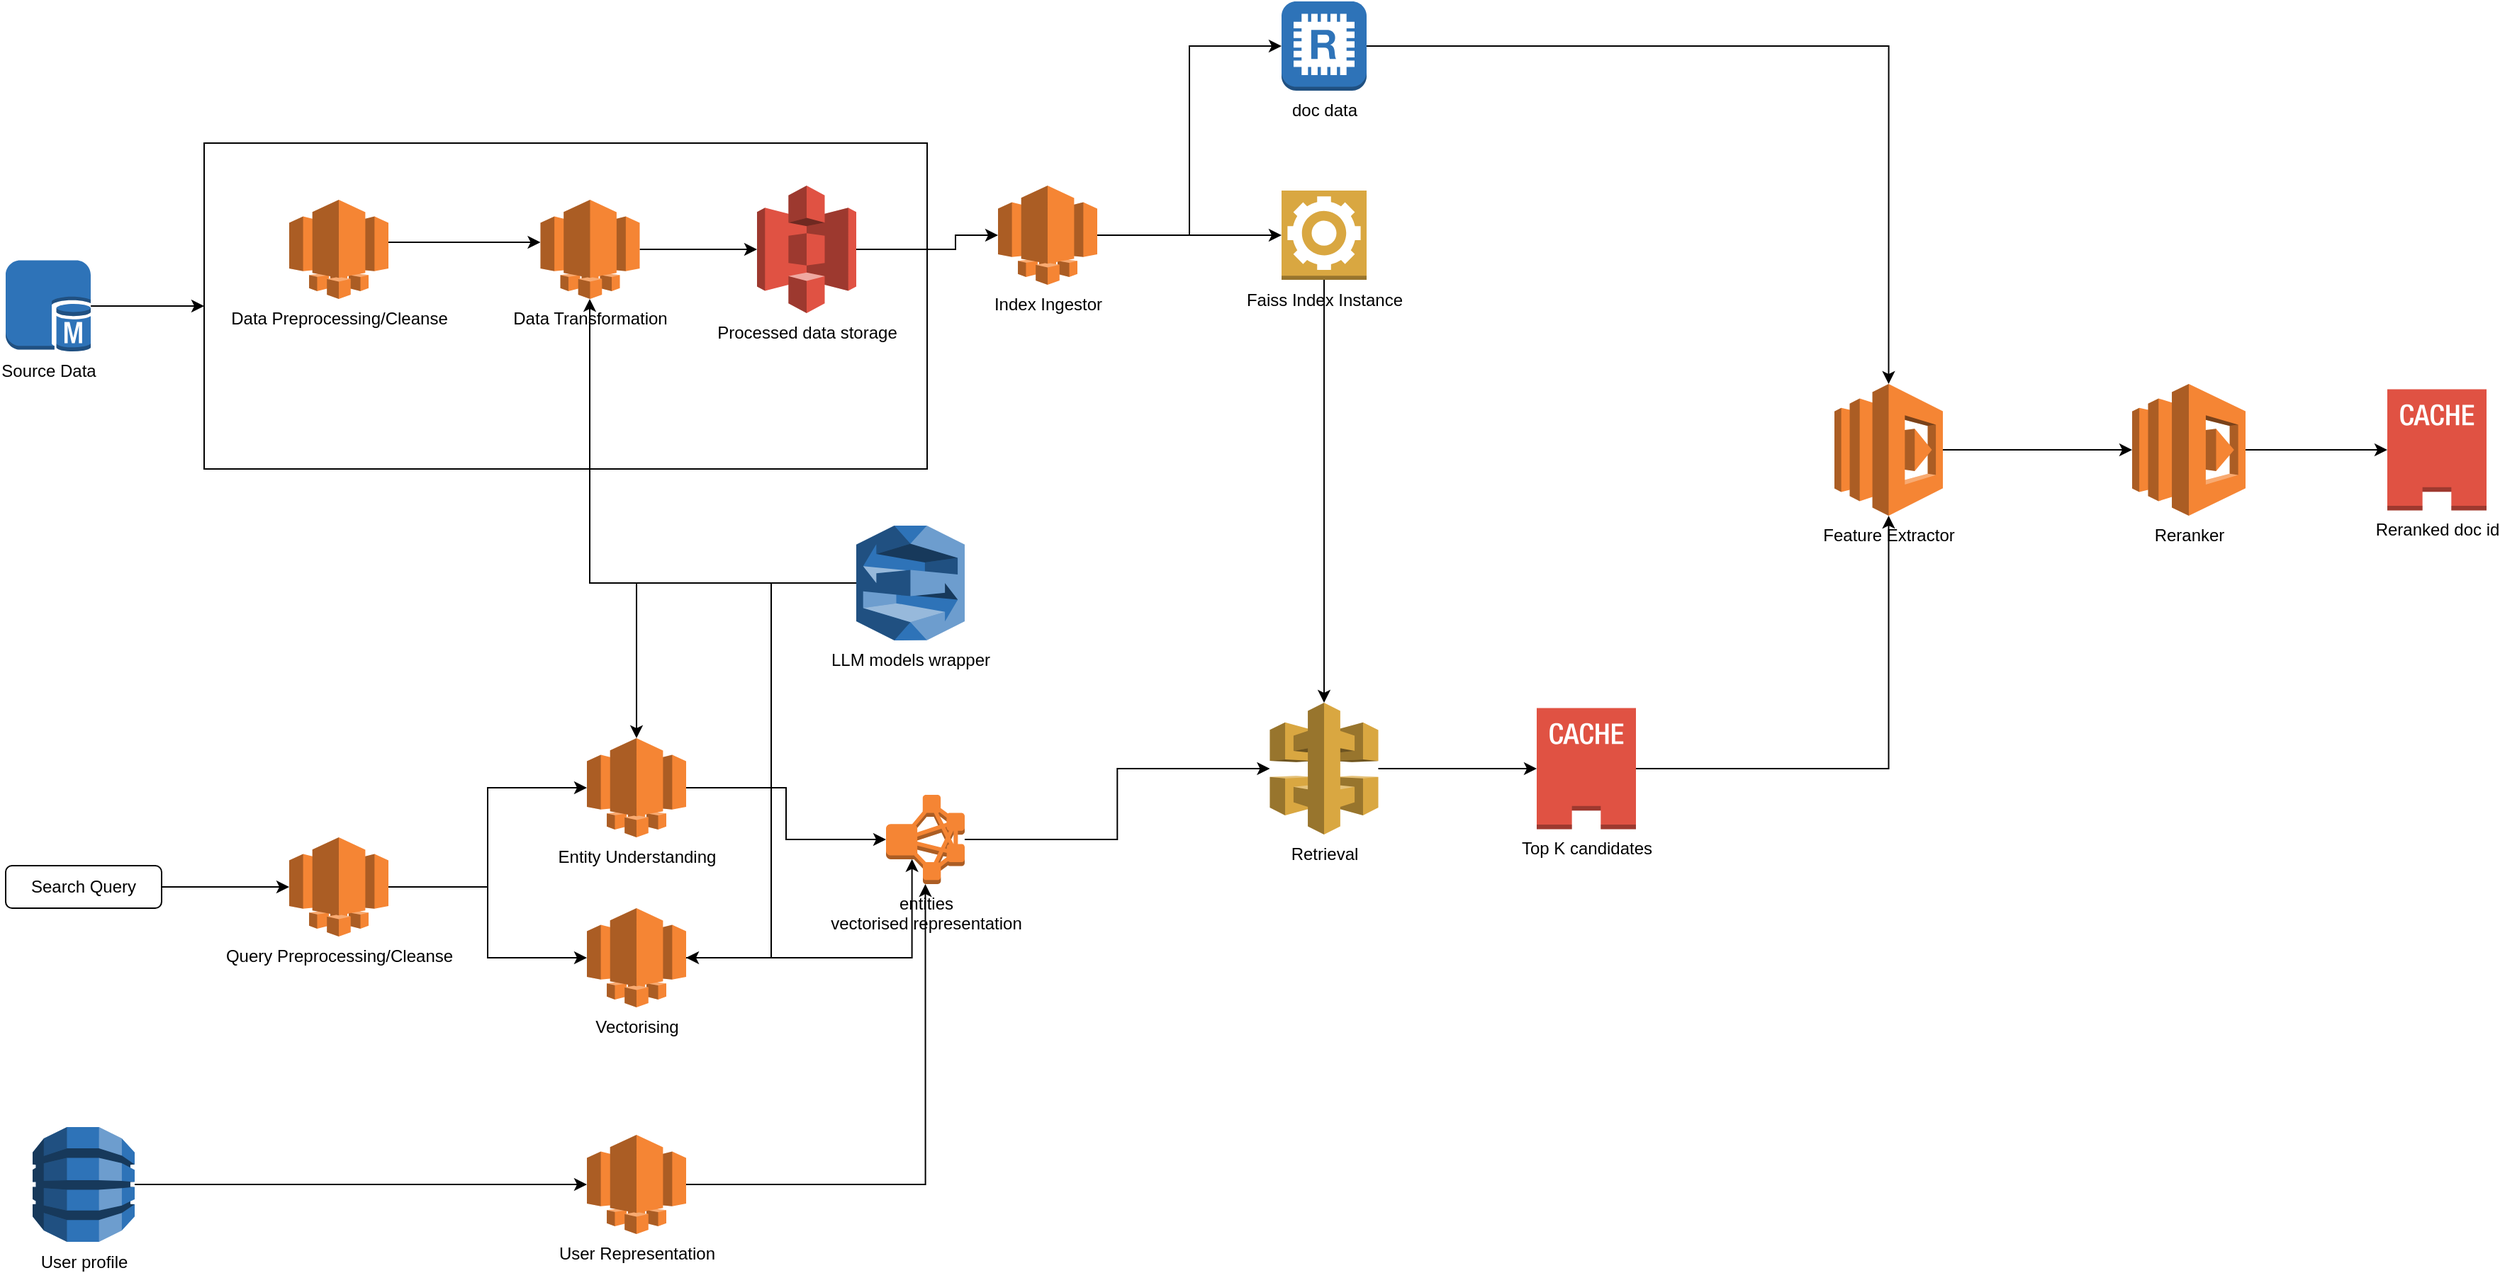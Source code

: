 <mxfile version="21.0.2" type="github">
  <diagram name="Page-1" id="8OP-N2uvxZRe4E2Dq5Id">
    <mxGraphModel dx="1774" dy="1083" grid="1" gridSize="10" guides="1" tooltips="1" connect="1" arrows="1" fold="1" page="1" pageScale="1" pageWidth="827" pageHeight="1169" math="0" shadow="0">
      <root>
        <mxCell id="0" />
        <mxCell id="1" parent="0" />
        <mxCell id="NxXrxqv_TEqv6YPUHNG9-26" value="" style="rounded=0;whiteSpace=wrap;html=1;" vertex="1" parent="1">
          <mxGeometry x="180" y="190" width="510" height="230" as="geometry" />
        </mxCell>
        <mxCell id="NxXrxqv_TEqv6YPUHNG9-27" style="edgeStyle=orthogonalEdgeStyle;rounded=0;orthogonalLoop=1;jettySize=auto;html=1;" edge="1" parent="1" source="NxXrxqv_TEqv6YPUHNG9-3" target="NxXrxqv_TEqv6YPUHNG9-26">
          <mxGeometry relative="1" as="geometry" />
        </mxCell>
        <mxCell id="NxXrxqv_TEqv6YPUHNG9-3" value="Source Data" style="outlineConnect=0;dashed=0;verticalLabelPosition=bottom;verticalAlign=top;align=center;html=1;shape=mxgraph.aws3.sql_master;fillColor=#2E73B8;gradientColor=none;" vertex="1" parent="1">
          <mxGeometry x="40" y="272.75" width="60" height="64.5" as="geometry" />
        </mxCell>
        <mxCell id="NxXrxqv_TEqv6YPUHNG9-14" value="" style="edgeStyle=orthogonalEdgeStyle;rounded=0;orthogonalLoop=1;jettySize=auto;html=1;" edge="1" parent="1" source="NxXrxqv_TEqv6YPUHNG9-12" target="NxXrxqv_TEqv6YPUHNG9-13">
          <mxGeometry relative="1" as="geometry">
            <Array as="points">
              <mxPoint x="390" y="260" />
              <mxPoint x="390" y="260" />
            </Array>
          </mxGeometry>
        </mxCell>
        <mxCell id="NxXrxqv_TEqv6YPUHNG9-12" value="Data Preprocessing/Cleanse" style="outlineConnect=0;dashed=0;verticalLabelPosition=bottom;verticalAlign=top;align=center;html=1;shape=mxgraph.aws3.lightsail;fillColor=#F58534;gradientColor=none;" vertex="1" parent="1">
          <mxGeometry x="240" y="230" width="70" height="70" as="geometry" />
        </mxCell>
        <mxCell id="NxXrxqv_TEqv6YPUHNG9-24" value="" style="edgeStyle=orthogonalEdgeStyle;rounded=0;orthogonalLoop=1;jettySize=auto;html=1;entryX=0;entryY=0.5;entryDx=0;entryDy=0;entryPerimeter=0;" edge="1" parent="1" source="NxXrxqv_TEqv6YPUHNG9-13" target="NxXrxqv_TEqv6YPUHNG9-55">
          <mxGeometry relative="1" as="geometry">
            <mxPoint x="570" y="265.1" as="targetPoint" />
          </mxGeometry>
        </mxCell>
        <mxCell id="NxXrxqv_TEqv6YPUHNG9-13" value="Data Transformation" style="outlineConnect=0;dashed=0;verticalLabelPosition=bottom;verticalAlign=top;align=center;html=1;shape=mxgraph.aws3.lightsail;fillColor=#F58534;gradientColor=none;" vertex="1" parent="1">
          <mxGeometry x="417.25" y="230" width="70" height="70" as="geometry" />
        </mxCell>
        <mxCell id="NxXrxqv_TEqv6YPUHNG9-18" style="edgeStyle=orthogonalEdgeStyle;rounded=0;orthogonalLoop=1;jettySize=auto;html=1;" edge="1" parent="1" source="NxXrxqv_TEqv6YPUHNG9-16">
          <mxGeometry relative="1" as="geometry">
            <mxPoint x="452" y="300" as="targetPoint" />
            <Array as="points">
              <mxPoint x="452" y="501" />
            </Array>
          </mxGeometry>
        </mxCell>
        <mxCell id="NxXrxqv_TEqv6YPUHNG9-43" style="edgeStyle=orthogonalEdgeStyle;rounded=0;orthogonalLoop=1;jettySize=auto;html=1;" edge="1" parent="1" source="NxXrxqv_TEqv6YPUHNG9-16" target="NxXrxqv_TEqv6YPUHNG9-39">
          <mxGeometry relative="1" as="geometry" />
        </mxCell>
        <mxCell id="NxXrxqv_TEqv6YPUHNG9-44" style="edgeStyle=orthogonalEdgeStyle;rounded=0;orthogonalLoop=1;jettySize=auto;html=1;entryX=1;entryY=0.5;entryDx=0;entryDy=0;entryPerimeter=0;" edge="1" parent="1" source="NxXrxqv_TEqv6YPUHNG9-16" target="NxXrxqv_TEqv6YPUHNG9-40">
          <mxGeometry relative="1" as="geometry" />
        </mxCell>
        <mxCell id="NxXrxqv_TEqv6YPUHNG9-16" value="LLM models wrapper" style="outlineConnect=0;dashed=0;verticalLabelPosition=bottom;verticalAlign=top;align=center;html=1;shape=mxgraph.aws3.lex;fillColor=#2E73B8;gradientColor=none;" vertex="1" parent="1">
          <mxGeometry x="640" y="460" width="76.5" height="81" as="geometry" />
        </mxCell>
        <mxCell id="NxXrxqv_TEqv6YPUHNG9-32" style="edgeStyle=orthogonalEdgeStyle;rounded=0;orthogonalLoop=1;jettySize=auto;html=1;exitX=1;exitY=0.5;exitDx=0;exitDy=0;exitPerimeter=0;" edge="1" parent="1" source="NxXrxqv_TEqv6YPUHNG9-19" target="NxXrxqv_TEqv6YPUHNG9-28">
          <mxGeometry relative="1" as="geometry" />
        </mxCell>
        <mxCell id="NxXrxqv_TEqv6YPUHNG9-35" style="edgeStyle=orthogonalEdgeStyle;rounded=0;orthogonalLoop=1;jettySize=auto;html=1;entryX=0;entryY=0.5;entryDx=0;entryDy=0;entryPerimeter=0;" edge="1" parent="1" source="NxXrxqv_TEqv6YPUHNG9-19" target="NxXrxqv_TEqv6YPUHNG9-33">
          <mxGeometry relative="1" as="geometry" />
        </mxCell>
        <mxCell id="NxXrxqv_TEqv6YPUHNG9-19" value="Index Ingestor" style="outlineConnect=0;dashed=0;verticalLabelPosition=bottom;verticalAlign=top;align=center;html=1;shape=mxgraph.aws3.lightsail;fillColor=#F58534;gradientColor=none;" vertex="1" parent="1">
          <mxGeometry x="740" y="220" width="70" height="70" as="geometry" />
        </mxCell>
        <mxCell id="NxXrxqv_TEqv6YPUHNG9-25" style="edgeStyle=orthogonalEdgeStyle;rounded=0;orthogonalLoop=1;jettySize=auto;html=1;exitX=1;exitY=0.5;exitDx=0;exitDy=0;exitPerimeter=0;" edge="1" parent="1" source="NxXrxqv_TEqv6YPUHNG9-55" target="NxXrxqv_TEqv6YPUHNG9-19">
          <mxGeometry relative="1" as="geometry">
            <mxPoint x="630" y="265.1" as="sourcePoint" />
            <Array as="points">
              <mxPoint x="710" y="265" />
              <mxPoint x="710" y="255" />
            </Array>
          </mxGeometry>
        </mxCell>
        <mxCell id="NxXrxqv_TEqv6YPUHNG9-54" style="edgeStyle=orthogonalEdgeStyle;rounded=0;orthogonalLoop=1;jettySize=auto;html=1;" edge="1" parent="1" source="NxXrxqv_TEqv6YPUHNG9-28" target="NxXrxqv_TEqv6YPUHNG9-50">
          <mxGeometry relative="1" as="geometry">
            <Array as="points">
              <mxPoint x="970" y="530" />
              <mxPoint x="970" y="530" />
            </Array>
          </mxGeometry>
        </mxCell>
        <mxCell id="NxXrxqv_TEqv6YPUHNG9-28" value="Faiss Index Instance" style="outlineConnect=0;dashed=0;verticalLabelPosition=bottom;verticalAlign=top;align=center;html=1;shape=mxgraph.aws3.worker;fillColor=#D9A741;gradientColor=none;" vertex="1" parent="1">
          <mxGeometry x="940" y="223.5" width="60" height="63" as="geometry" />
        </mxCell>
        <mxCell id="NxXrxqv_TEqv6YPUHNG9-73" style="edgeStyle=orthogonalEdgeStyle;rounded=0;orthogonalLoop=1;jettySize=auto;html=1;entryX=0.5;entryY=0;entryDx=0;entryDy=0;entryPerimeter=0;" edge="1" parent="1" source="NxXrxqv_TEqv6YPUHNG9-33" target="NxXrxqv_TEqv6YPUHNG9-59">
          <mxGeometry relative="1" as="geometry" />
        </mxCell>
        <mxCell id="NxXrxqv_TEqv6YPUHNG9-33" value="doc data" style="outlineConnect=0;dashed=0;verticalLabelPosition=bottom;verticalAlign=top;align=center;html=1;shape=mxgraph.aws3.redis;fillColor=#2E73B8;gradientColor=none;" vertex="1" parent="1">
          <mxGeometry x="940" y="90" width="60" height="63" as="geometry" />
        </mxCell>
        <mxCell id="NxXrxqv_TEqv6YPUHNG9-38" style="edgeStyle=orthogonalEdgeStyle;rounded=0;orthogonalLoop=1;jettySize=auto;html=1;" edge="1" parent="1" source="NxXrxqv_TEqv6YPUHNG9-36" target="NxXrxqv_TEqv6YPUHNG9-37">
          <mxGeometry relative="1" as="geometry" />
        </mxCell>
        <mxCell id="NxXrxqv_TEqv6YPUHNG9-36" value="Search Query" style="rounded=1;whiteSpace=wrap;html=1;" vertex="1" parent="1">
          <mxGeometry x="40" y="700" width="110" height="30" as="geometry" />
        </mxCell>
        <mxCell id="NxXrxqv_TEqv6YPUHNG9-41" style="edgeStyle=orthogonalEdgeStyle;rounded=0;orthogonalLoop=1;jettySize=auto;html=1;entryX=0;entryY=0.5;entryDx=0;entryDy=0;entryPerimeter=0;" edge="1" parent="1" source="NxXrxqv_TEqv6YPUHNG9-37" target="NxXrxqv_TEqv6YPUHNG9-39">
          <mxGeometry relative="1" as="geometry" />
        </mxCell>
        <mxCell id="NxXrxqv_TEqv6YPUHNG9-42" style="edgeStyle=orthogonalEdgeStyle;rounded=0;orthogonalLoop=1;jettySize=auto;html=1;" edge="1" parent="1" source="NxXrxqv_TEqv6YPUHNG9-37" target="NxXrxqv_TEqv6YPUHNG9-40">
          <mxGeometry relative="1" as="geometry" />
        </mxCell>
        <mxCell id="NxXrxqv_TEqv6YPUHNG9-37" value="Query Preprocessing/Cleanse" style="outlineConnect=0;dashed=0;verticalLabelPosition=bottom;verticalAlign=top;align=center;html=1;shape=mxgraph.aws3.lightsail;fillColor=#F58534;gradientColor=none;" vertex="1" parent="1">
          <mxGeometry x="240" y="680" width="70" height="70" as="geometry" />
        </mxCell>
        <mxCell id="NxXrxqv_TEqv6YPUHNG9-47" style="edgeStyle=orthogonalEdgeStyle;rounded=0;orthogonalLoop=1;jettySize=auto;html=1;" edge="1" parent="1" source="NxXrxqv_TEqv6YPUHNG9-39" target="NxXrxqv_TEqv6YPUHNG9-45">
          <mxGeometry relative="1" as="geometry" />
        </mxCell>
        <mxCell id="NxXrxqv_TEqv6YPUHNG9-39" value="Entity Understanding" style="outlineConnect=0;dashed=0;verticalLabelPosition=bottom;verticalAlign=top;align=center;html=1;shape=mxgraph.aws3.lightsail;fillColor=#F58534;gradientColor=none;" vertex="1" parent="1">
          <mxGeometry x="450" y="610" width="70" height="70" as="geometry" />
        </mxCell>
        <mxCell id="NxXrxqv_TEqv6YPUHNG9-48" style="edgeStyle=orthogonalEdgeStyle;rounded=0;orthogonalLoop=1;jettySize=auto;html=1;entryX=0.33;entryY=0.72;entryDx=0;entryDy=0;entryPerimeter=0;" edge="1" parent="1" source="NxXrxqv_TEqv6YPUHNG9-40" target="NxXrxqv_TEqv6YPUHNG9-45">
          <mxGeometry relative="1" as="geometry" />
        </mxCell>
        <mxCell id="NxXrxqv_TEqv6YPUHNG9-40" value="Vectorising" style="outlineConnect=0;dashed=0;verticalLabelPosition=bottom;verticalAlign=top;align=center;html=1;shape=mxgraph.aws3.lightsail;fillColor=#F58534;gradientColor=none;" vertex="1" parent="1">
          <mxGeometry x="450" y="730" width="70" height="70" as="geometry" />
        </mxCell>
        <mxCell id="NxXrxqv_TEqv6YPUHNG9-52" style="edgeStyle=orthogonalEdgeStyle;rounded=0;orthogonalLoop=1;jettySize=auto;html=1;" edge="1" parent="1" source="NxXrxqv_TEqv6YPUHNG9-45" target="NxXrxqv_TEqv6YPUHNG9-50">
          <mxGeometry relative="1" as="geometry" />
        </mxCell>
        <mxCell id="NxXrxqv_TEqv6YPUHNG9-45" value="entities&lt;br&gt;vectorised representation" style="outlineConnect=0;dashed=0;verticalLabelPosition=bottom;verticalAlign=top;align=center;html=1;shape=mxgraph.aws3.emr_cluster;fillColor=#F58534;gradientColor=none;" vertex="1" parent="1">
          <mxGeometry x="661" y="650" width="55.5" height="63" as="geometry" />
        </mxCell>
        <mxCell id="NxXrxqv_TEqv6YPUHNG9-57" style="edgeStyle=orthogonalEdgeStyle;rounded=0;orthogonalLoop=1;jettySize=auto;html=1;" edge="1" parent="1" source="NxXrxqv_TEqv6YPUHNG9-50" target="NxXrxqv_TEqv6YPUHNG9-56">
          <mxGeometry relative="1" as="geometry" />
        </mxCell>
        <mxCell id="NxXrxqv_TEqv6YPUHNG9-50" value="Retrieval" style="outlineConnect=0;dashed=0;verticalLabelPosition=bottom;verticalAlign=top;align=center;html=1;shape=mxgraph.aws3.api_gateway;fillColor=#D9A741;gradientColor=none;" vertex="1" parent="1">
          <mxGeometry x="931.75" y="585" width="76.5" height="93" as="geometry" />
        </mxCell>
        <mxCell id="NxXrxqv_TEqv6YPUHNG9-55" value="Processed data storage" style="outlineConnect=0;dashed=0;verticalLabelPosition=bottom;verticalAlign=top;align=center;html=1;shape=mxgraph.aws3.s3;fillColor=#E05243;gradientColor=none;" vertex="1" parent="1">
          <mxGeometry x="570" y="220" width="70" height="90" as="geometry" />
        </mxCell>
        <mxCell id="NxXrxqv_TEqv6YPUHNG9-60" style="edgeStyle=orthogonalEdgeStyle;rounded=0;orthogonalLoop=1;jettySize=auto;html=1;" edge="1" parent="1" source="NxXrxqv_TEqv6YPUHNG9-56" target="NxXrxqv_TEqv6YPUHNG9-59">
          <mxGeometry relative="1" as="geometry" />
        </mxCell>
        <mxCell id="NxXrxqv_TEqv6YPUHNG9-56" value="Top K candidates" style="outlineConnect=0;dashed=0;verticalLabelPosition=bottom;verticalAlign=top;align=center;html=1;shape=mxgraph.aws3.cached_volume;fillColor=#E05243;gradientColor=none;" vertex="1" parent="1">
          <mxGeometry x="1120" y="588.75" width="70" height="85.5" as="geometry" />
        </mxCell>
        <mxCell id="NxXrxqv_TEqv6YPUHNG9-62" style="edgeStyle=orthogonalEdgeStyle;rounded=0;orthogonalLoop=1;jettySize=auto;html=1;entryX=0;entryY=0.5;entryDx=0;entryDy=0;entryPerimeter=0;" edge="1" parent="1" source="NxXrxqv_TEqv6YPUHNG9-59" target="NxXrxqv_TEqv6YPUHNG9-61">
          <mxGeometry relative="1" as="geometry" />
        </mxCell>
        <mxCell id="NxXrxqv_TEqv6YPUHNG9-59" value="Feature Extractor" style="outlineConnect=0;dashed=0;verticalLabelPosition=bottom;verticalAlign=top;align=center;html=1;shape=mxgraph.aws3.lambda;fillColor=#F58534;gradientColor=none;" vertex="1" parent="1">
          <mxGeometry x="1330" y="360" width="76.5" height="93" as="geometry" />
        </mxCell>
        <mxCell id="NxXrxqv_TEqv6YPUHNG9-75" style="edgeStyle=orthogonalEdgeStyle;rounded=0;orthogonalLoop=1;jettySize=auto;html=1;" edge="1" parent="1" source="NxXrxqv_TEqv6YPUHNG9-61" target="NxXrxqv_TEqv6YPUHNG9-74">
          <mxGeometry relative="1" as="geometry" />
        </mxCell>
        <mxCell id="NxXrxqv_TEqv6YPUHNG9-61" value="Reranker" style="outlineConnect=0;dashed=0;verticalLabelPosition=bottom;verticalAlign=top;align=center;html=1;shape=mxgraph.aws3.lambda;fillColor=#F58534;gradientColor=none;" vertex="1" parent="1">
          <mxGeometry x="1540" y="360" width="80" height="93" as="geometry" />
        </mxCell>
        <mxCell id="NxXrxqv_TEqv6YPUHNG9-71" style="edgeStyle=orthogonalEdgeStyle;rounded=0;orthogonalLoop=1;jettySize=auto;html=1;entryX=0;entryY=0.5;entryDx=0;entryDy=0;entryPerimeter=0;" edge="1" parent="1" source="NxXrxqv_TEqv6YPUHNG9-66" target="NxXrxqv_TEqv6YPUHNG9-68">
          <mxGeometry relative="1" as="geometry" />
        </mxCell>
        <mxCell id="NxXrxqv_TEqv6YPUHNG9-66" value="User profile" style="outlineConnect=0;dashed=0;verticalLabelPosition=bottom;verticalAlign=top;align=center;html=1;shape=mxgraph.aws3.dynamo_db;fillColor=#2E73B8;gradientColor=none;" vertex="1" parent="1">
          <mxGeometry x="59" y="884.5" width="72" height="81" as="geometry" />
        </mxCell>
        <mxCell id="NxXrxqv_TEqv6YPUHNG9-72" style="edgeStyle=orthogonalEdgeStyle;rounded=0;orthogonalLoop=1;jettySize=auto;html=1;entryX=0.5;entryY=1;entryDx=0;entryDy=0;entryPerimeter=0;" edge="1" parent="1" source="NxXrxqv_TEqv6YPUHNG9-68" target="NxXrxqv_TEqv6YPUHNG9-45">
          <mxGeometry relative="1" as="geometry" />
        </mxCell>
        <mxCell id="NxXrxqv_TEqv6YPUHNG9-68" value="User Representation" style="outlineConnect=0;dashed=0;verticalLabelPosition=bottom;verticalAlign=top;align=center;html=1;shape=mxgraph.aws3.lightsail;fillColor=#F58534;gradientColor=none;" vertex="1" parent="1">
          <mxGeometry x="450" y="890" width="70" height="70" as="geometry" />
        </mxCell>
        <mxCell id="NxXrxqv_TEqv6YPUHNG9-74" value="Reranked doc id" style="outlineConnect=0;dashed=0;verticalLabelPosition=bottom;verticalAlign=top;align=center;html=1;shape=mxgraph.aws3.cached_volume;fillColor=#E05243;gradientColor=none;" vertex="1" parent="1">
          <mxGeometry x="1720" y="363.75" width="70" height="85.5" as="geometry" />
        </mxCell>
      </root>
    </mxGraphModel>
  </diagram>
</mxfile>
